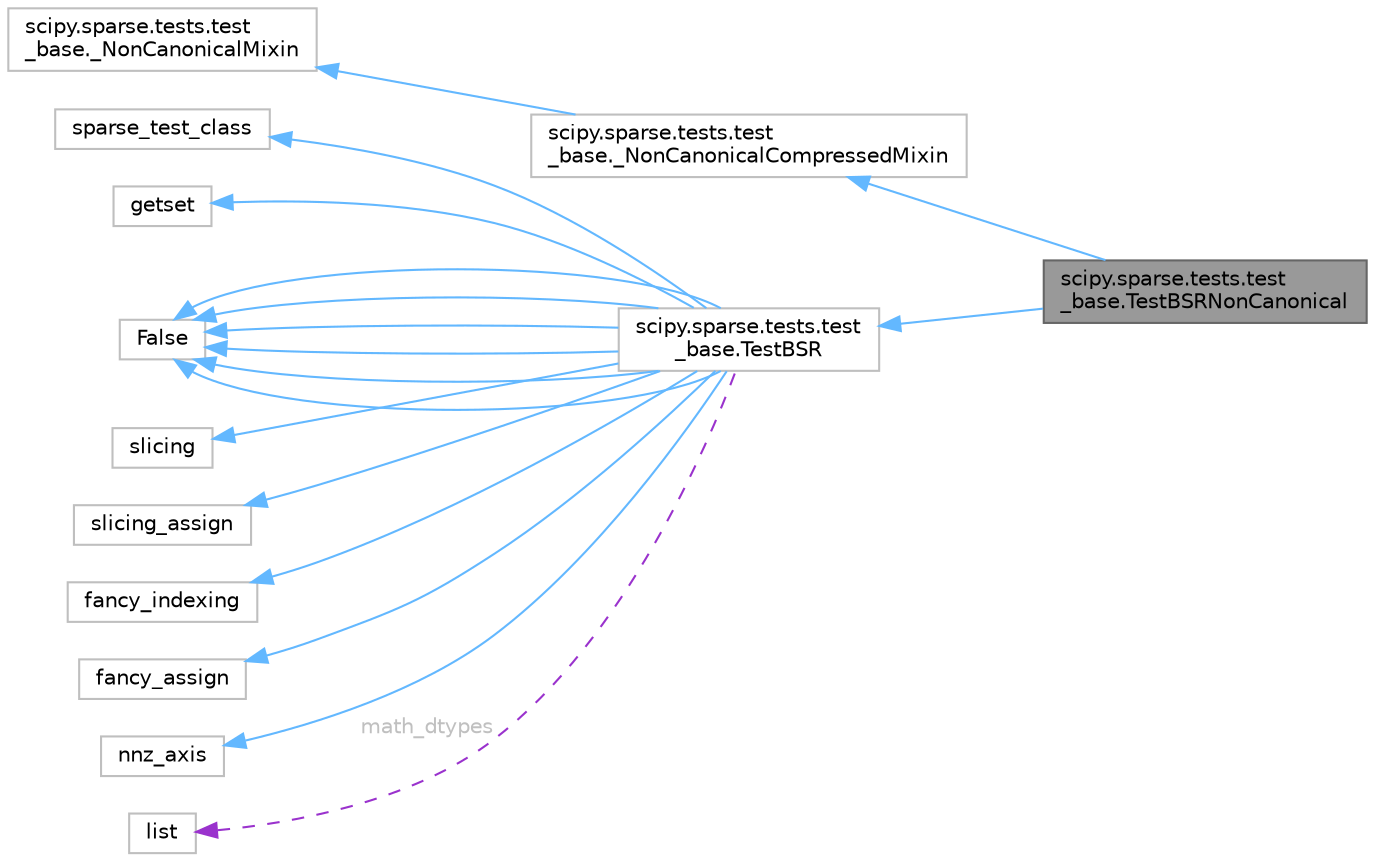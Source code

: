 digraph "scipy.sparse.tests.test_base.TestBSRNonCanonical"
{
 // LATEX_PDF_SIZE
  bgcolor="transparent";
  edge [fontname=Helvetica,fontsize=10,labelfontname=Helvetica,labelfontsize=10];
  node [fontname=Helvetica,fontsize=10,shape=box,height=0.2,width=0.4];
  rankdir="LR";
  Node1 [id="Node000001",label="scipy.sparse.tests.test\l_base.TestBSRNonCanonical",height=0.2,width=0.4,color="gray40", fillcolor="grey60", style="filled", fontcolor="black",tooltip=" "];
  Node2 -> Node1 [id="edge1_Node000001_Node000002",dir="back",color="steelblue1",style="solid",tooltip=" "];
  Node2 [id="Node000002",label="scipy.sparse.tests.test\l_base._NonCanonicalCompressedMixin",height=0.2,width=0.4,color="grey75", fillcolor="white", style="filled",URL="$d0/d78/classscipy_1_1sparse_1_1tests_1_1test__base_1_1__NonCanonicalCompressedMixin.html",tooltip=" "];
  Node3 -> Node2 [id="edge2_Node000002_Node000003",dir="back",color="steelblue1",style="solid",tooltip=" "];
  Node3 [id="Node000003",label="scipy.sparse.tests.test\l_base._NonCanonicalMixin",height=0.2,width=0.4,color="grey75", fillcolor="white", style="filled",URL="$d1/d14/classscipy_1_1sparse_1_1tests_1_1test__base_1_1__NonCanonicalMixin.html",tooltip=" "];
  Node4 -> Node1 [id="edge3_Node000001_Node000004",dir="back",color="steelblue1",style="solid",tooltip=" "];
  Node4 [id="Node000004",label="scipy.sparse.tests.test\l_base.TestBSR",height=0.2,width=0.4,color="grey75", fillcolor="white", style="filled",URL="$d8/d2c/classscipy_1_1sparse_1_1tests_1_1test__base_1_1TestBSR.html",tooltip=" "];
  Node5 -> Node4 [id="edge4_Node000004_Node000005",dir="back",color="steelblue1",style="solid",tooltip=" "];
  Node5 [id="Node000005",label="sparse_test_class",height=0.2,width=0.4,color="grey75", fillcolor="white", style="filled",URL="$de/d31/classsparse__test__class.html",tooltip=" "];
  Node6 -> Node4 [id="edge5_Node000004_Node000006",dir="back",color="steelblue1",style="solid",tooltip=" "];
  Node6 [id="Node000006",label="getset",height=0.2,width=0.4,color="grey75", fillcolor="white", style="filled",URL="$d9/d13/classgetset.html",tooltip=" "];
  Node7 -> Node4 [id="edge6_Node000004_Node000007",dir="back",color="steelblue1",style="solid",tooltip=" "];
  Node7 [id="Node000007",label="False",height=0.2,width=0.4,color="grey75", fillcolor="white", style="filled",tooltip=" "];
  Node8 -> Node4 [id="edge7_Node000004_Node000008",dir="back",color="steelblue1",style="solid",tooltip=" "];
  Node8 [id="Node000008",label="slicing",height=0.2,width=0.4,color="grey75", fillcolor="white", style="filled",URL="$dc/d8b/classslicing.html",tooltip=" "];
  Node7 -> Node4 [id="edge8_Node000004_Node000007",dir="back",color="steelblue1",style="solid",tooltip=" "];
  Node9 -> Node4 [id="edge9_Node000004_Node000009",dir="back",color="steelblue1",style="solid",tooltip=" "];
  Node9 [id="Node000009",label="slicing_assign",height=0.2,width=0.4,color="grey75", fillcolor="white", style="filled",URL="$de/d5f/classslicing__assign.html",tooltip=" "];
  Node7 -> Node4 [id="edge10_Node000004_Node000007",dir="back",color="steelblue1",style="solid",tooltip=" "];
  Node10 -> Node4 [id="edge11_Node000004_Node000010",dir="back",color="steelblue1",style="solid",tooltip=" "];
  Node10 [id="Node000010",label="fancy_indexing",height=0.2,width=0.4,color="grey75", fillcolor="white", style="filled",URL="$da/de4/classfancy__indexing.html",tooltip=" "];
  Node7 -> Node4 [id="edge12_Node000004_Node000007",dir="back",color="steelblue1",style="solid",tooltip=" "];
  Node11 -> Node4 [id="edge13_Node000004_Node000011",dir="back",color="steelblue1",style="solid",tooltip=" "];
  Node11 [id="Node000011",label="fancy_assign",height=0.2,width=0.4,color="grey75", fillcolor="white", style="filled",URL="$d3/d0f/classfancy__assign.html",tooltip=" "];
  Node7 -> Node4 [id="edge14_Node000004_Node000007",dir="back",color="steelblue1",style="solid",tooltip=" "];
  Node12 -> Node4 [id="edge15_Node000004_Node000012",dir="back",color="steelblue1",style="solid",tooltip=" "];
  Node12 [id="Node000012",label="nnz_axis",height=0.2,width=0.4,color="grey75", fillcolor="white", style="filled",URL="$dd/dc9/classnnz__axis.html",tooltip=" "];
  Node7 -> Node4 [id="edge16_Node000004_Node000007",dir="back",color="steelblue1",style="solid",tooltip=" "];
  Node13 -> Node4 [id="edge17_Node000004_Node000013",dir="back",color="darkorchid3",style="dashed",tooltip=" ",label=" math_dtypes",fontcolor="grey" ];
  Node13 [id="Node000013",label="list",height=0.2,width=0.4,color="grey75", fillcolor="white", style="filled",tooltip=" "];
}
